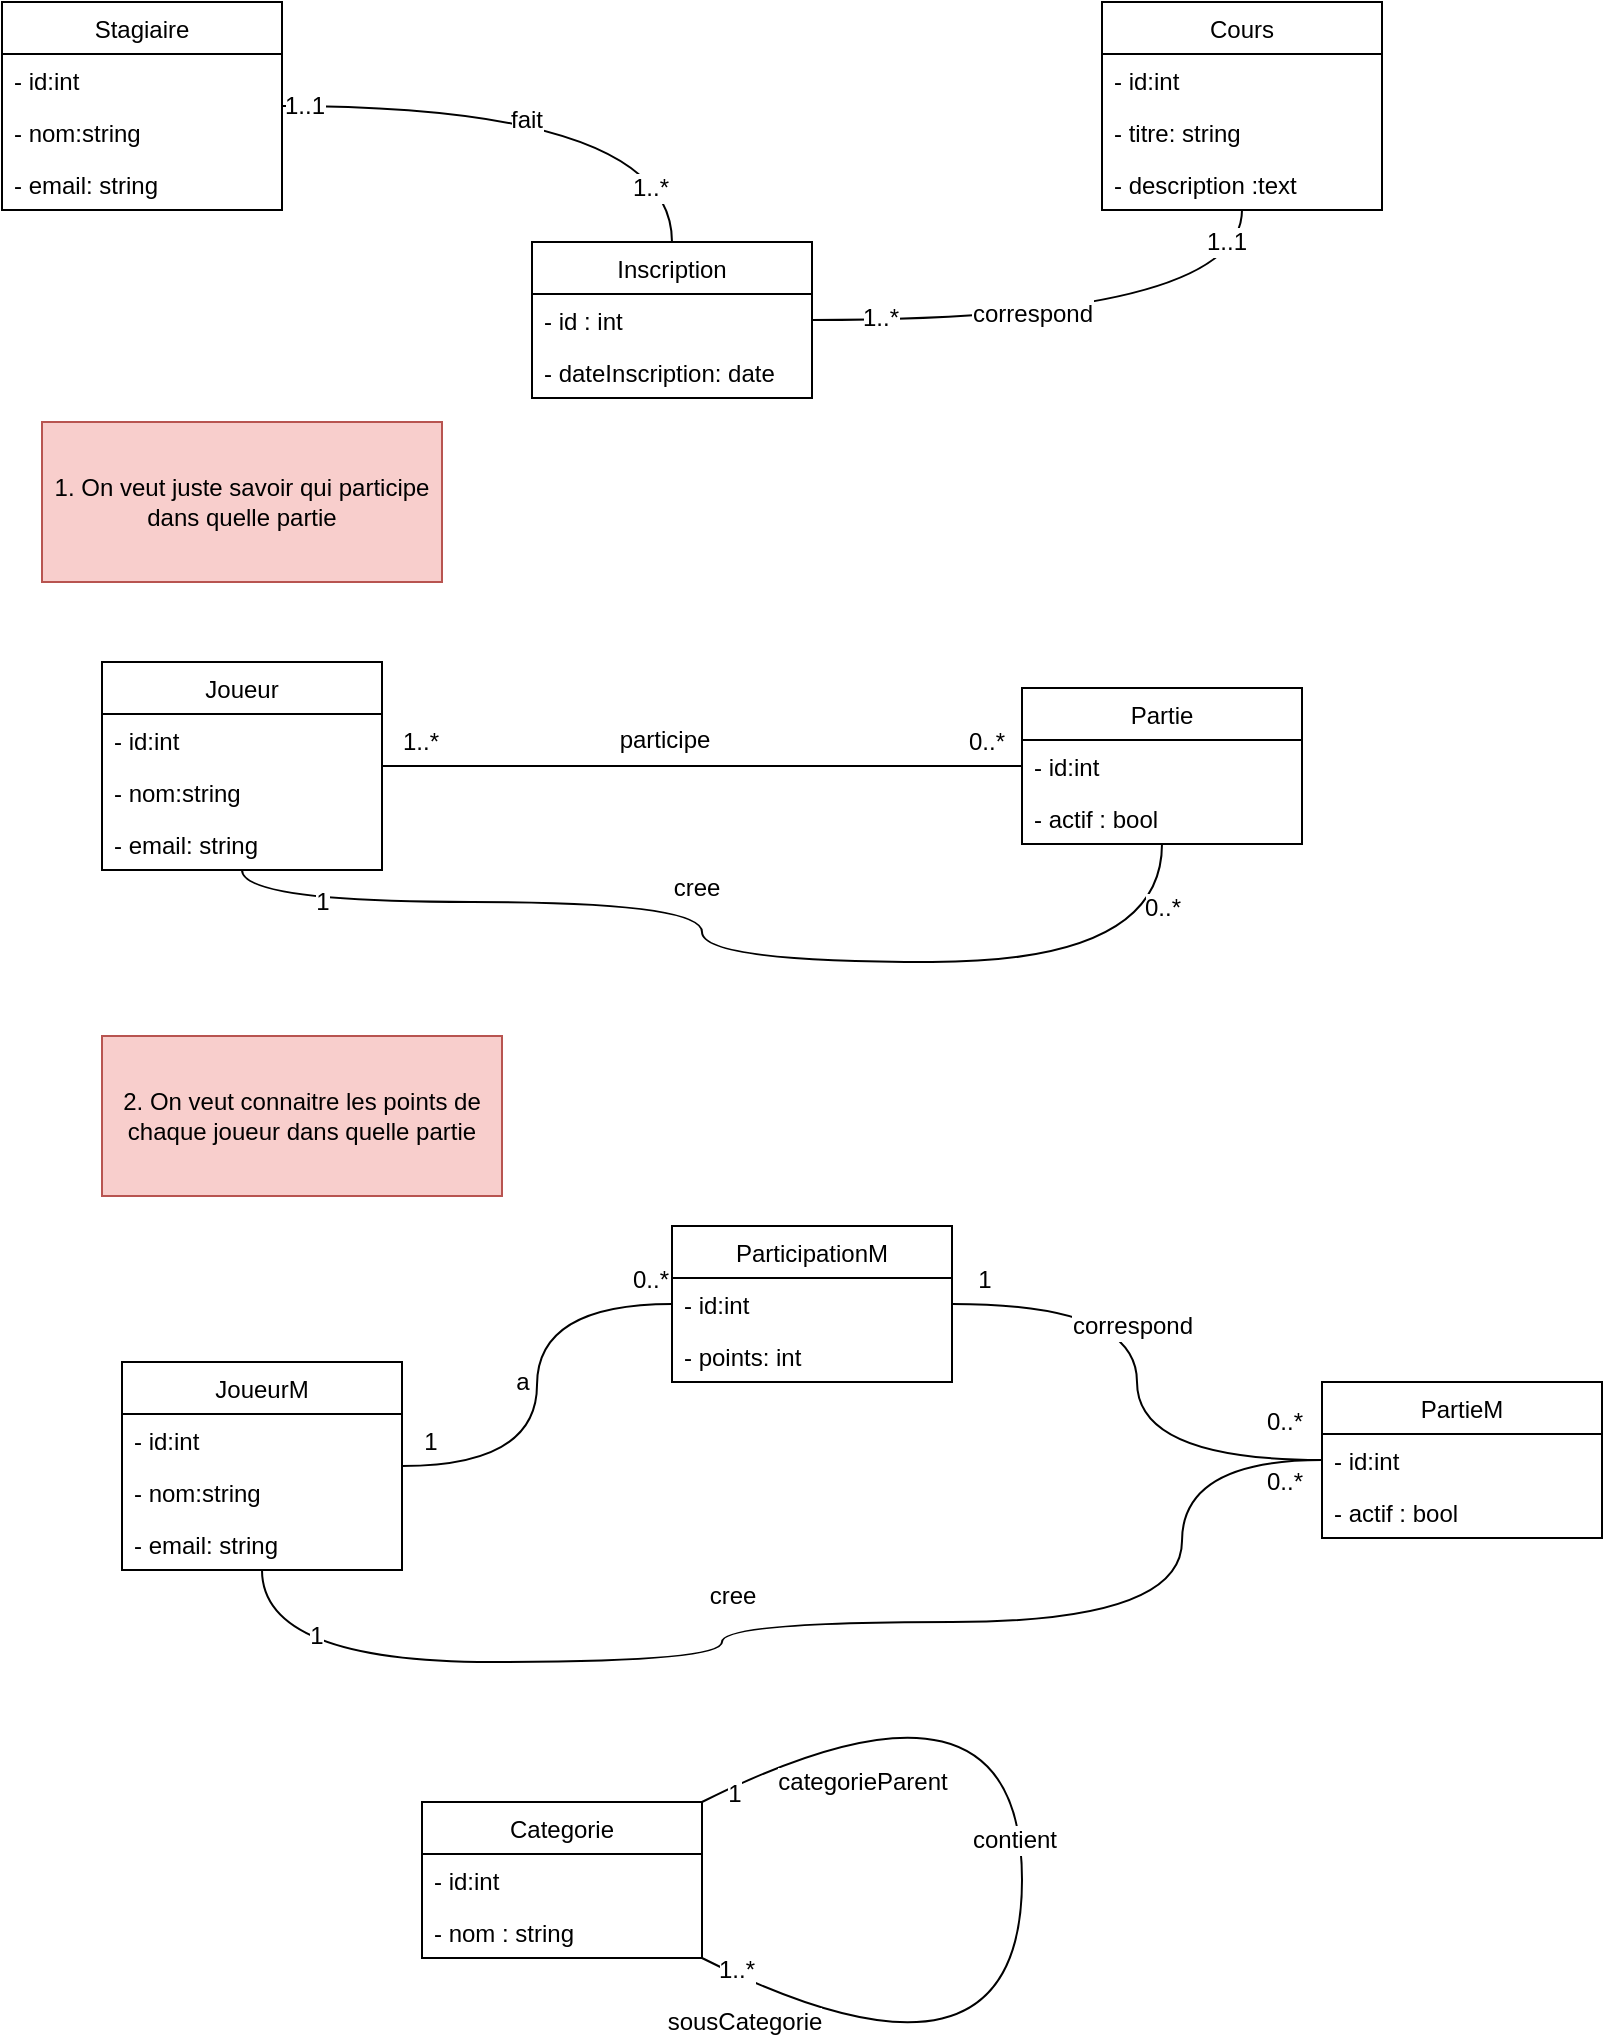 <mxfile version="12.2.4" pages="1"><diagram id="_fg9Qak9JlQZCVwqIpK8" name="Page-1"><mxGraphModel dx="772" dy="564" grid="0" gridSize="10" guides="1" tooltips="1" connect="1" arrows="1" fold="1" page="1" pageScale="1" pageWidth="850" pageHeight="1100" math="0" shadow="0"><root><mxCell id="0"/><mxCell id="1" parent="0"/><mxCell id="14" style="edgeStyle=orthogonalEdgeStyle;rounded=0;orthogonalLoop=1;jettySize=auto;html=1;endArrow=none;endFill=0;curved=1;" parent="1" source="2" target="10" edge="1"><mxGeometry relative="1" as="geometry"/></mxCell><mxCell id="16" value="fait" style="text;html=1;resizable=0;points=[];align=center;verticalAlign=middle;labelBackgroundColor=#ffffff;" parent="14" vertex="1" connectable="0"><mxGeometry x="-0.072" y="-7" relative="1" as="geometry"><mxPoint as="offset"/></mxGeometry></mxCell><mxCell id="18" value="1..1" style="text;html=1;resizable=0;points=[];align=center;verticalAlign=middle;labelBackgroundColor=#ffffff;" parent="14" vertex="1" connectable="0"><mxGeometry x="-0.916" relative="1" as="geometry"><mxPoint as="offset"/></mxGeometry></mxCell><mxCell id="24" value="1..*" style="text;html=1;resizable=0;points=[];align=center;verticalAlign=middle;labelBackgroundColor=#ffffff;" parent="14" vertex="1" connectable="0"><mxGeometry x="0.795" y="-11" relative="1" as="geometry"><mxPoint as="offset"/></mxGeometry></mxCell><mxCell id="2" value="Stagiaire" style="swimlane;fontStyle=0;childLayout=stackLayout;horizontal=1;startSize=26;fillColor=none;horizontalStack=0;resizeParent=1;resizeParentMax=0;resizeLast=0;collapsible=1;marginBottom=0;" parent="1" vertex="1"><mxGeometry x="20" y="20" width="140" height="104" as="geometry"/></mxCell><mxCell id="3" value="- id:int" style="text;strokeColor=none;fillColor=none;align=left;verticalAlign=top;spacingLeft=4;spacingRight=4;overflow=hidden;rotatable=0;points=[[0,0.5],[1,0.5]];portConstraint=eastwest;" parent="2" vertex="1"><mxGeometry y="26" width="140" height="26" as="geometry"/></mxCell><mxCell id="4" value="- nom:string" style="text;strokeColor=none;fillColor=none;align=left;verticalAlign=top;spacingLeft=4;spacingRight=4;overflow=hidden;rotatable=0;points=[[0,0.5],[1,0.5]];portConstraint=eastwest;" parent="2" vertex="1"><mxGeometry y="52" width="140" height="26" as="geometry"/></mxCell><mxCell id="13" value="- email: string" style="text;strokeColor=none;fillColor=none;align=left;verticalAlign=top;spacingLeft=4;spacingRight=4;overflow=hidden;rotatable=0;points=[[0,0.5],[1,0.5]];portConstraint=eastwest;" parent="2" vertex="1"><mxGeometry y="78" width="140" height="26" as="geometry"/></mxCell><mxCell id="6" value="Cours" style="swimlane;fontStyle=0;childLayout=stackLayout;horizontal=1;startSize=26;fillColor=none;horizontalStack=0;resizeParent=1;resizeParentMax=0;resizeLast=0;collapsible=1;marginBottom=0;" parent="1" vertex="1"><mxGeometry x="570" y="20" width="140" height="104" as="geometry"/></mxCell><mxCell id="7" value="- id:int" style="text;strokeColor=none;fillColor=none;align=left;verticalAlign=top;spacingLeft=4;spacingRight=4;overflow=hidden;rotatable=0;points=[[0,0.5],[1,0.5]];portConstraint=eastwest;" parent="6" vertex="1"><mxGeometry y="26" width="140" height="26" as="geometry"/></mxCell><mxCell id="8" value="- titre: string" style="text;strokeColor=none;fillColor=none;align=left;verticalAlign=top;spacingLeft=4;spacingRight=4;overflow=hidden;rotatable=0;points=[[0,0.5],[1,0.5]];portConstraint=eastwest;" parent="6" vertex="1"><mxGeometry y="52" width="140" height="26" as="geometry"/></mxCell><mxCell id="9" value="- description :text" style="text;strokeColor=none;fillColor=none;align=left;verticalAlign=top;spacingLeft=4;spacingRight=4;overflow=hidden;rotatable=0;points=[[0,0.5],[1,0.5]];portConstraint=eastwest;" parent="6" vertex="1"><mxGeometry y="78" width="140" height="26" as="geometry"/></mxCell><mxCell id="15" style="edgeStyle=orthogonalEdgeStyle;curved=1;rounded=0;orthogonalLoop=1;jettySize=auto;html=1;endArrow=none;endFill=0;" parent="1" source="10" target="6" edge="1"><mxGeometry relative="1" as="geometry"/></mxCell><mxCell id="17" value="correspond" style="text;html=1;resizable=0;points=[];align=center;verticalAlign=middle;labelBackgroundColor=#ffffff;" parent="15" vertex="1" connectable="0"><mxGeometry x="-0.189" y="3" relative="1" as="geometry"><mxPoint as="offset"/></mxGeometry></mxCell><mxCell id="25" value="1..*" style="text;html=1;resizable=0;points=[];align=center;verticalAlign=middle;labelBackgroundColor=#ffffff;" parent="15" vertex="1" connectable="0"><mxGeometry x="-0.748" y="1" relative="1" as="geometry"><mxPoint as="offset"/></mxGeometry></mxCell><mxCell id="26" value="1..1" style="text;html=1;resizable=0;points=[];align=center;verticalAlign=middle;labelBackgroundColor=#ffffff;" parent="15" vertex="1" connectable="0"><mxGeometry x="0.881" y="8" relative="1" as="geometry"><mxPoint as="offset"/></mxGeometry></mxCell><mxCell id="10" value="Inscription" style="swimlane;fontStyle=0;childLayout=stackLayout;horizontal=1;startSize=26;fillColor=none;horizontalStack=0;resizeParent=1;resizeParentMax=0;resizeLast=0;collapsible=1;marginBottom=0;" parent="1" vertex="1"><mxGeometry x="285" y="140" width="140" height="78" as="geometry"/></mxCell><mxCell id="11" value="- id : int" style="text;strokeColor=none;fillColor=none;align=left;verticalAlign=top;spacingLeft=4;spacingRight=4;overflow=hidden;rotatable=0;points=[[0,0.5],[1,0.5]];portConstraint=eastwest;" parent="10" vertex="1"><mxGeometry y="26" width="140" height="26" as="geometry"/></mxCell><mxCell id="12" value="- dateInscription: date" style="text;strokeColor=none;fillColor=none;align=left;verticalAlign=top;spacingLeft=4;spacingRight=4;overflow=hidden;rotatable=0;points=[[0,0.5],[1,0.5]];portConstraint=eastwest;" parent="10" vertex="1"><mxGeometry y="52" width="140" height="26" as="geometry"/></mxCell><mxCell id="34" style="edgeStyle=orthogonalEdgeStyle;curved=1;rounded=0;orthogonalLoop=1;jettySize=auto;html=1;endArrow=none;endFill=0;" parent="1" source="27" target="31" edge="1"><mxGeometry relative="1" as="geometry"/></mxCell><mxCell id="36" value="participe" style="text;html=1;resizable=0;points=[];align=center;verticalAlign=middle;labelBackgroundColor=#ffffff;" parent="34" vertex="1" connectable="0"><mxGeometry x="-0.106" y="-1" relative="1" as="geometry"><mxPoint x="-2" y="-14" as="offset"/></mxGeometry></mxCell><mxCell id="37" value="0..*" style="text;html=1;resizable=0;points=[];align=center;verticalAlign=middle;labelBackgroundColor=#ffffff;" parent="34" vertex="1" connectable="0"><mxGeometry x="0.859" y="4" relative="1" as="geometry"><mxPoint x="4" y="-8" as="offset"/></mxGeometry></mxCell><mxCell id="38" value="1..*" style="text;html=1;resizable=0;points=[];align=center;verticalAlign=middle;labelBackgroundColor=#ffffff;" parent="34" vertex="1" connectable="0"><mxGeometry x="-0.9" y="-1" relative="1" as="geometry"><mxPoint x="3" y="-13" as="offset"/></mxGeometry></mxCell><mxCell id="27" value="Joueur" style="swimlane;fontStyle=0;childLayout=stackLayout;horizontal=1;startSize=26;fillColor=none;horizontalStack=0;resizeParent=1;resizeParentMax=0;resizeLast=0;collapsible=1;marginBottom=0;" parent="1" vertex="1"><mxGeometry x="70" y="350" width="140" height="104" as="geometry"/></mxCell><mxCell id="28" value="- id:int" style="text;strokeColor=none;fillColor=none;align=left;verticalAlign=top;spacingLeft=4;spacingRight=4;overflow=hidden;rotatable=0;points=[[0,0.5],[1,0.5]];portConstraint=eastwest;" parent="27" vertex="1"><mxGeometry y="26" width="140" height="26" as="geometry"/></mxCell><mxCell id="29" value="- nom:string" style="text;strokeColor=none;fillColor=none;align=left;verticalAlign=top;spacingLeft=4;spacingRight=4;overflow=hidden;rotatable=0;points=[[0,0.5],[1,0.5]];portConstraint=eastwest;" parent="27" vertex="1"><mxGeometry y="52" width="140" height="26" as="geometry"/></mxCell><mxCell id="30" value="- email: string" style="text;strokeColor=none;fillColor=none;align=left;verticalAlign=top;spacingLeft=4;spacingRight=4;overflow=hidden;rotatable=0;points=[[0,0.5],[1,0.5]];portConstraint=eastwest;" parent="27" vertex="1"><mxGeometry y="78" width="140" height="26" as="geometry"/></mxCell><mxCell id="31" value="Partie" style="swimlane;fontStyle=0;childLayout=stackLayout;horizontal=1;startSize=26;fillColor=none;horizontalStack=0;resizeParent=1;resizeParentMax=0;resizeLast=0;collapsible=1;marginBottom=0;" parent="1" vertex="1"><mxGeometry x="530" y="363" width="140" height="78" as="geometry"/></mxCell><mxCell id="32" value="- id:int" style="text;strokeColor=none;fillColor=none;align=left;verticalAlign=top;spacingLeft=4;spacingRight=4;overflow=hidden;rotatable=0;points=[[0,0.5],[1,0.5]];portConstraint=eastwest;" parent="31" vertex="1"><mxGeometry y="26" width="140" height="26" as="geometry"/></mxCell><mxCell id="33" value="- actif : bool" style="text;strokeColor=none;fillColor=none;align=left;verticalAlign=top;spacingLeft=4;spacingRight=4;overflow=hidden;rotatable=0;points=[[0,0.5],[1,0.5]];portConstraint=eastwest;" parent="31" vertex="1"><mxGeometry y="52" width="140" height="26" as="geometry"/></mxCell><mxCell id="39" value="1. On veut juste savoir qui participe dans quelle partie" style="text;html=1;strokeColor=#b85450;fillColor=#f8cecc;align=center;verticalAlign=middle;whiteSpace=wrap;rounded=0;" parent="1" vertex="1"><mxGeometry x="40" y="230" width="200" height="80" as="geometry"/></mxCell><mxCell id="40" style="edgeStyle=orthogonalEdgeStyle;curved=1;rounded=0;orthogonalLoop=1;jettySize=auto;html=1;endArrow=none;endFill=0;" parent="1" source="27" target="31" edge="1"><mxGeometry relative="1" as="geometry"><mxPoint x="220" y="412" as="sourcePoint"/><mxPoint x="540" y="412" as="targetPoint"/><Array as="points"><mxPoint x="140" y="470"/><mxPoint x="370" y="470"/><mxPoint x="370" y="500"/><mxPoint x="600" y="500"/></Array></mxGeometry></mxCell><mxCell id="41" value="cree" style="text;html=1;resizable=0;points=[];align=center;verticalAlign=middle;labelBackgroundColor=#ffffff;" parent="40" vertex="1" connectable="0"><mxGeometry x="-0.106" y="-1" relative="1" as="geometry"><mxPoint x="-2" y="-14" as="offset"/></mxGeometry></mxCell><mxCell id="42" value="0..*" style="text;html=1;resizable=0;points=[];align=center;verticalAlign=middle;labelBackgroundColor=#ffffff;" parent="40" vertex="1" connectable="0"><mxGeometry x="0.859" y="4" relative="1" as="geometry"><mxPoint x="4" y="-8" as="offset"/></mxGeometry></mxCell><mxCell id="43" value="1" style="text;html=1;resizable=0;points=[];align=center;verticalAlign=middle;labelBackgroundColor=#ffffff;" parent="40" vertex="1" connectable="0"><mxGeometry x="-0.9" y="-1" relative="1" as="geometry"><mxPoint x="28" y="-1" as="offset"/></mxGeometry></mxCell><mxCell id="44" style="edgeStyle=orthogonalEdgeStyle;curved=1;rounded=0;orthogonalLoop=1;jettySize=auto;html=1;endArrow=none;endFill=0;" parent="1" source="48" target="60" edge="1"><mxGeometry relative="1" as="geometry"><mxPoint x="320" y="660" as="targetPoint"/></mxGeometry></mxCell><mxCell id="45" value="a" style="text;html=1;resizable=0;points=[];align=center;verticalAlign=middle;labelBackgroundColor=#ffffff;" parent="44" vertex="1" connectable="0"><mxGeometry x="-0.106" y="-1" relative="1" as="geometry"><mxPoint x="-9" y="-13" as="offset"/></mxGeometry></mxCell><mxCell id="46" value="0..*" style="text;html=1;resizable=0;points=[];align=center;verticalAlign=middle;labelBackgroundColor=#ffffff;" parent="44" vertex="1" connectable="0"><mxGeometry x="0.859" y="4" relative="1" as="geometry"><mxPoint x="4" y="-8" as="offset"/></mxGeometry></mxCell><mxCell id="47" value="1&lt;br&gt;" style="text;html=1;resizable=0;points=[];align=center;verticalAlign=middle;labelBackgroundColor=#ffffff;" parent="44" vertex="1" connectable="0"><mxGeometry x="-0.9" y="-1" relative="1" as="geometry"><mxPoint x="3" y="-13" as="offset"/></mxGeometry></mxCell><mxCell id="48" value="JoueurM" style="swimlane;fontStyle=0;childLayout=stackLayout;horizontal=1;startSize=26;fillColor=none;horizontalStack=0;resizeParent=1;resizeParentMax=0;resizeLast=0;collapsible=1;marginBottom=0;" parent="1" vertex="1"><mxGeometry x="80" y="700" width="140" height="104" as="geometry"/></mxCell><mxCell id="49" value="- id:int" style="text;strokeColor=none;fillColor=none;align=left;verticalAlign=top;spacingLeft=4;spacingRight=4;overflow=hidden;rotatable=0;points=[[0,0.5],[1,0.5]];portConstraint=eastwest;" parent="48" vertex="1"><mxGeometry y="26" width="140" height="26" as="geometry"/></mxCell><mxCell id="50" value="- nom:string" style="text;strokeColor=none;fillColor=none;align=left;verticalAlign=top;spacingLeft=4;spacingRight=4;overflow=hidden;rotatable=0;points=[[0,0.5],[1,0.5]];portConstraint=eastwest;" parent="48" vertex="1"><mxGeometry y="52" width="140" height="26" as="geometry"/></mxCell><mxCell id="51" value="- email: string" style="text;strokeColor=none;fillColor=none;align=left;verticalAlign=top;spacingLeft=4;spacingRight=4;overflow=hidden;rotatable=0;points=[[0,0.5],[1,0.5]];portConstraint=eastwest;" parent="48" vertex="1"><mxGeometry y="78" width="140" height="26" as="geometry"/></mxCell><mxCell id="52" value="PartieM" style="swimlane;fontStyle=0;childLayout=stackLayout;horizontal=1;startSize=26;fillColor=none;horizontalStack=0;resizeParent=1;resizeParentMax=0;resizeLast=0;collapsible=1;marginBottom=0;" parent="1" vertex="1"><mxGeometry x="680" y="710" width="140" height="78" as="geometry"/></mxCell><mxCell id="53" value="- id:int" style="text;strokeColor=none;fillColor=none;align=left;verticalAlign=top;spacingLeft=4;spacingRight=4;overflow=hidden;rotatable=0;points=[[0,0.5],[1,0.5]];portConstraint=eastwest;" parent="52" vertex="1"><mxGeometry y="26" width="140" height="26" as="geometry"/></mxCell><mxCell id="54" value="- actif : bool" style="text;strokeColor=none;fillColor=none;align=left;verticalAlign=top;spacingLeft=4;spacingRight=4;overflow=hidden;rotatable=0;points=[[0,0.5],[1,0.5]];portConstraint=eastwest;" parent="52" vertex="1"><mxGeometry y="52" width="140" height="26" as="geometry"/></mxCell><mxCell id="55" style="edgeStyle=orthogonalEdgeStyle;curved=1;rounded=0;orthogonalLoop=1;jettySize=auto;html=1;endArrow=none;endFill=0;" parent="1" source="48" target="52" edge="1"><mxGeometry relative="1" as="geometry"><mxPoint x="230" y="612" as="sourcePoint"/><mxPoint x="550" y="612" as="targetPoint"/><Array as="points"><mxPoint x="150" y="850"/><mxPoint x="380" y="850"/><mxPoint x="380" y="830"/><mxPoint x="610" y="830"/></Array></mxGeometry></mxCell><mxCell id="56" value="cree" style="text;html=1;resizable=0;points=[];align=center;verticalAlign=middle;labelBackgroundColor=#ffffff;" parent="55" vertex="1" connectable="0"><mxGeometry x="-0.106" y="-1" relative="1" as="geometry"><mxPoint x="-2" y="-14" as="offset"/></mxGeometry></mxCell><mxCell id="57" value="0..*" style="text;html=1;resizable=0;points=[];align=center;verticalAlign=middle;labelBackgroundColor=#ffffff;" parent="55" vertex="1" connectable="0"><mxGeometry x="0.859" y="4" relative="1" as="geometry"><mxPoint x="28" y="-15" as="offset"/></mxGeometry></mxCell><mxCell id="58" value="1" style="text;html=1;resizable=0;points=[];align=center;verticalAlign=middle;labelBackgroundColor=#ffffff;" parent="55" vertex="1" connectable="0"><mxGeometry x="-0.9" y="-1" relative="1" as="geometry"><mxPoint x="28" y="-1" as="offset"/></mxGeometry></mxCell><mxCell id="59" value="2. On veut connaitre les points de chaque joueur dans quelle partie" style="text;html=1;strokeColor=#b85450;fillColor=#f8cecc;align=center;verticalAlign=middle;whiteSpace=wrap;rounded=0;" parent="1" vertex="1"><mxGeometry x="70" y="537" width="200" height="80" as="geometry"/></mxCell><mxCell id="60" value="ParticipationM" style="swimlane;fontStyle=0;childLayout=stackLayout;horizontal=1;startSize=26;fillColor=none;horizontalStack=0;resizeParent=1;resizeParentMax=0;resizeLast=0;collapsible=1;marginBottom=0;" parent="1" vertex="1"><mxGeometry x="355" y="632" width="140" height="78" as="geometry"/></mxCell><mxCell id="61" value="- id:int" style="text;strokeColor=none;fillColor=none;align=left;verticalAlign=top;spacingLeft=4;spacingRight=4;overflow=hidden;rotatable=0;points=[[0,0.5],[1,0.5]];portConstraint=eastwest;" parent="60" vertex="1"><mxGeometry y="26" width="140" height="26" as="geometry"/></mxCell><mxCell id="62" value="- points: int" style="text;strokeColor=none;fillColor=none;align=left;verticalAlign=top;spacingLeft=4;spacingRight=4;overflow=hidden;rotatable=0;points=[[0,0.5],[1,0.5]];portConstraint=eastwest;" parent="60" vertex="1"><mxGeometry y="52" width="140" height="26" as="geometry"/></mxCell><mxCell id="63" style="edgeStyle=orthogonalEdgeStyle;curved=1;rounded=0;orthogonalLoop=1;jettySize=auto;html=1;endArrow=none;endFill=0;" parent="1" source="60" target="52" edge="1"><mxGeometry relative="1" as="geometry"><mxPoint x="230" y="762" as="sourcePoint"/><mxPoint x="330" y="670" as="targetPoint"/></mxGeometry></mxCell><mxCell id="64" value="correspond" style="text;html=1;resizable=0;points=[];align=center;verticalAlign=middle;labelBackgroundColor=#ffffff;" parent="63" vertex="1" connectable="0"><mxGeometry x="-0.106" y="-1" relative="1" as="geometry"><mxPoint x="-2" y="-14" as="offset"/></mxGeometry></mxCell><mxCell id="65" value="0..*" style="text;html=1;resizable=0;points=[];align=center;verticalAlign=middle;labelBackgroundColor=#ffffff;" parent="63" vertex="1" connectable="0"><mxGeometry x="0.859" y="4" relative="1" as="geometry"><mxPoint x="-1" y="15" as="offset"/></mxGeometry></mxCell><mxCell id="66" value="1" style="text;html=1;resizable=0;points=[];align=center;verticalAlign=middle;labelBackgroundColor=#ffffff;" parent="63" vertex="1" connectable="0"><mxGeometry x="-0.9" y="-1" relative="1" as="geometry"><mxPoint x="3" y="-13" as="offset"/></mxGeometry></mxCell><mxCell id="67" value="Categorie" style="swimlane;fontStyle=0;childLayout=stackLayout;horizontal=1;startSize=26;fillColor=none;horizontalStack=0;resizeParent=1;resizeParentMax=0;resizeLast=0;collapsible=1;marginBottom=0;" parent="1" vertex="1"><mxGeometry x="230" y="920" width="140" height="78" as="geometry"/></mxCell><mxCell id="68" value="- id:int" style="text;strokeColor=none;fillColor=none;align=left;verticalAlign=top;spacingLeft=4;spacingRight=4;overflow=hidden;rotatable=0;points=[[0,0.5],[1,0.5]];portConstraint=eastwest;" parent="67" vertex="1"><mxGeometry y="26" width="140" height="26" as="geometry"/></mxCell><mxCell id="69" value="- nom : string" style="text;strokeColor=none;fillColor=none;align=left;verticalAlign=top;spacingLeft=4;spacingRight=4;overflow=hidden;rotatable=0;points=[[0,0.5],[1,0.5]];portConstraint=eastwest;" parent="67" vertex="1"><mxGeometry y="52" width="140" height="26" as="geometry"/></mxCell><mxCell id="70" style="edgeStyle=orthogonalEdgeStyle;curved=1;rounded=0;orthogonalLoop=1;jettySize=auto;html=1;endArrow=none;endFill=0;" parent="1" source="67" target="67" edge="1"><mxGeometry relative="1" as="geometry"><Array as="points"><mxPoint x="530" y="840"/></Array></mxGeometry></mxCell><mxCell id="72" value="contient" style="text;html=1;resizable=0;points=[];align=center;verticalAlign=middle;labelBackgroundColor=#ffffff;" parent="70" vertex="1" connectable="0"><mxGeometry x="-0.558" y="-86" relative="1" as="geometry"><mxPoint y="1" as="offset"/></mxGeometry></mxCell><mxCell id="73" value="categorieParent" style="text;html=1;resizable=0;points=[];align=center;verticalAlign=middle;labelBackgroundColor=#ffffff;" parent="70" vertex="1" connectable="0"><mxGeometry x="-0.93" y="-2" relative="1" as="geometry"><mxPoint x="60.5" y="-2.5" as="offset"/></mxGeometry></mxCell><mxCell id="74" value="sousCategorie" style="text;html=1;resizable=0;points=[];align=center;verticalAlign=middle;labelBackgroundColor=#ffffff;" parent="70" vertex="1" connectable="0"><mxGeometry x="0.926" y="-2" relative="1" as="geometry"><mxPoint x="-0.5" y="24" as="offset"/></mxGeometry></mxCell><mxCell id="75" value="1..*" style="text;html=1;resizable=0;points=[];align=center;verticalAlign=middle;labelBackgroundColor=#ffffff;" parent="70" vertex="1" connectable="0"><mxGeometry x="0.941" y="-2" relative="1" as="geometry"><mxPoint as="offset"/></mxGeometry></mxCell><mxCell id="76" value="1" style="text;html=1;resizable=0;points=[];align=center;verticalAlign=middle;labelBackgroundColor=#ffffff;" parent="70" vertex="1" connectable="0"><mxGeometry x="-0.947" y="-3" relative="1" as="geometry"><mxPoint as="offset"/></mxGeometry></mxCell></root></mxGraphModel></diagram></mxfile>